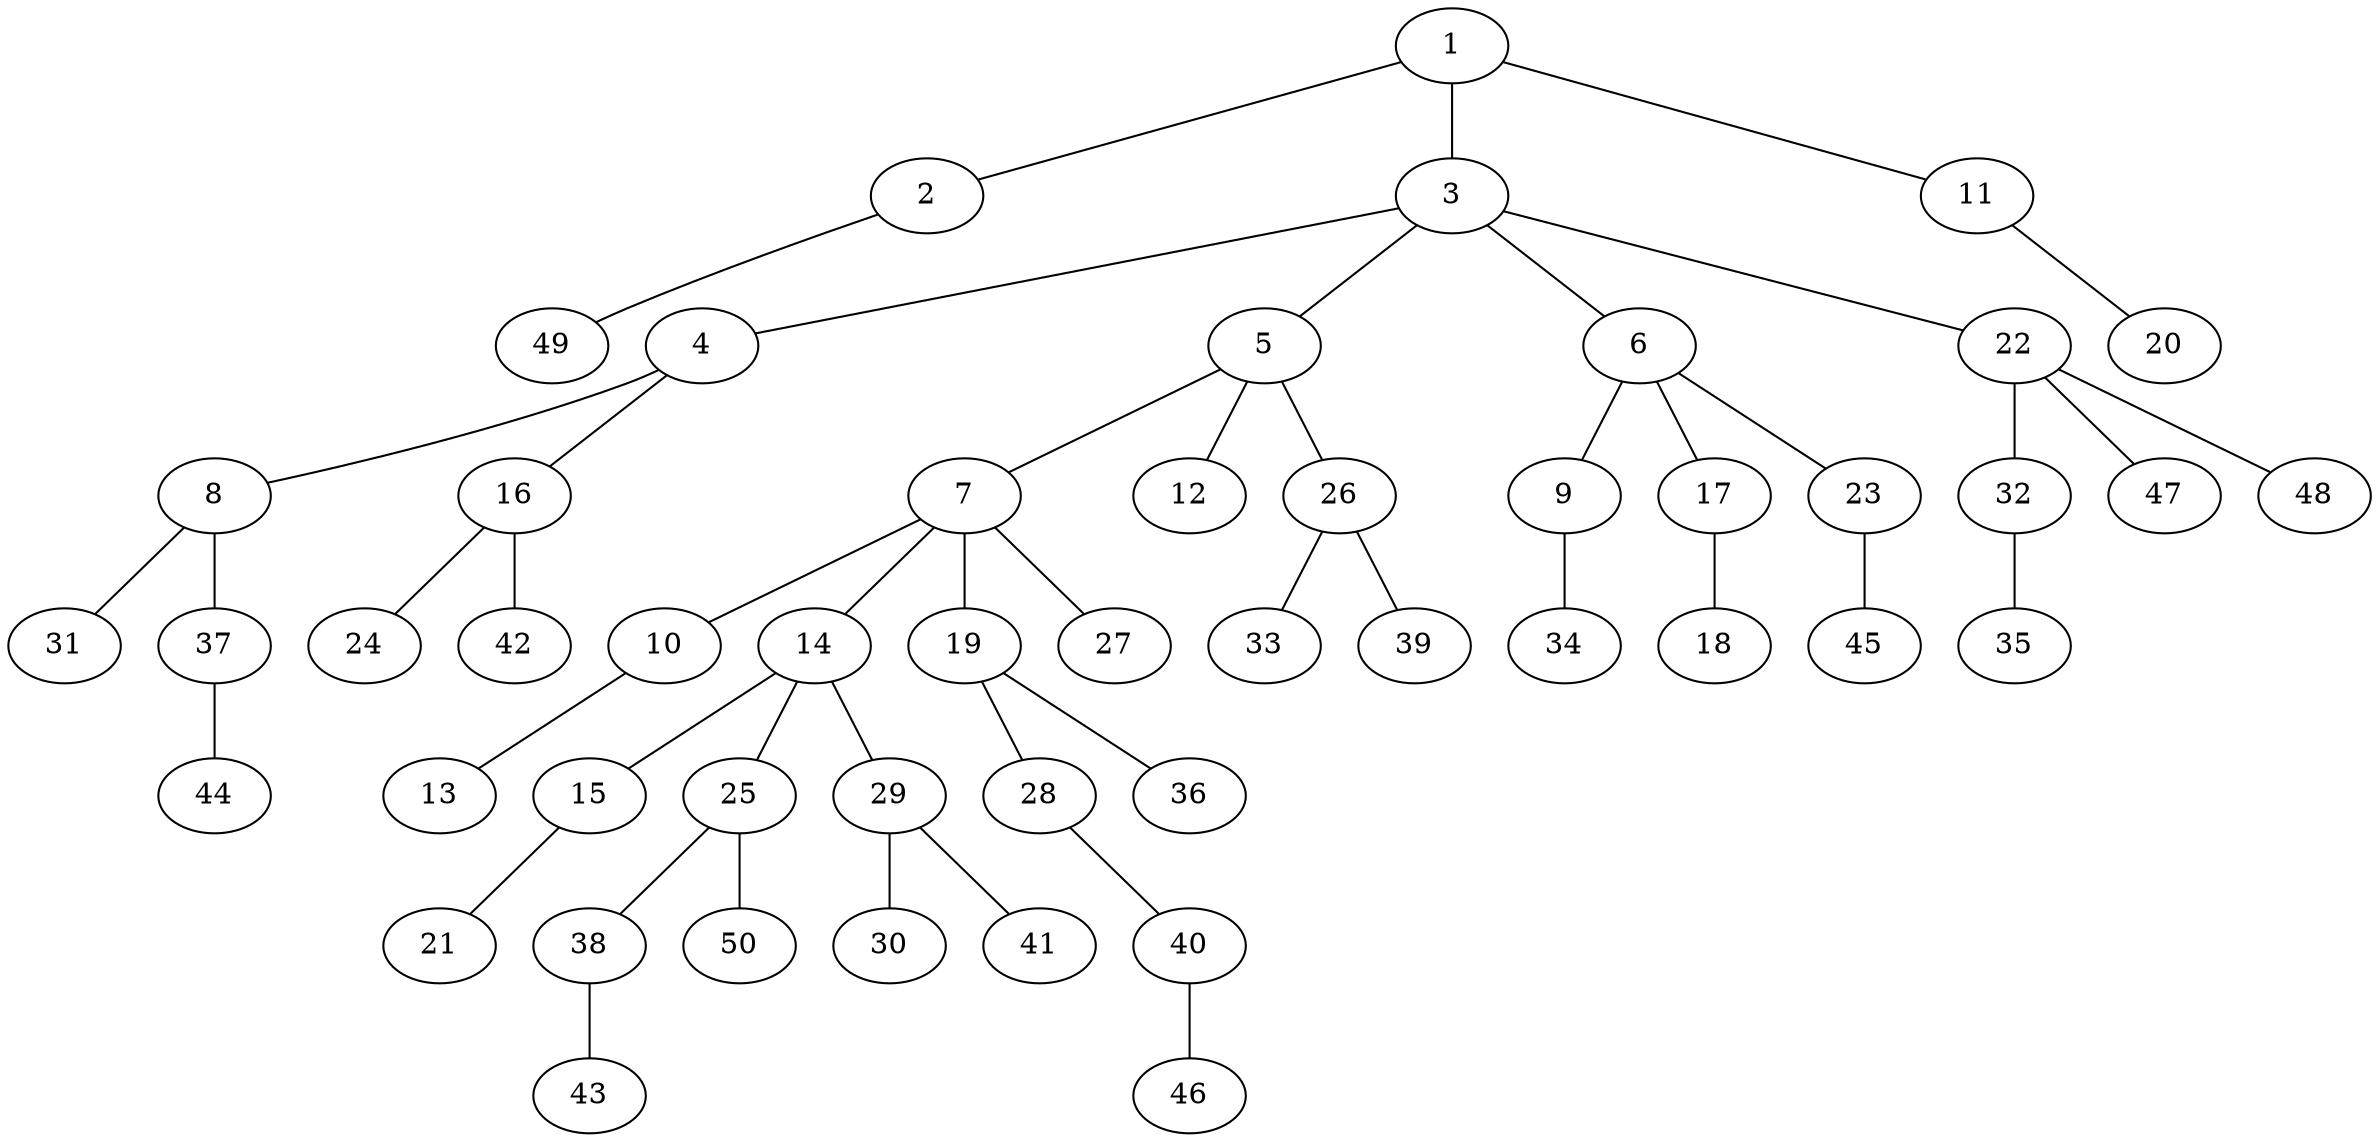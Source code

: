 graph graphname {1--2
1--3
1--11
2--49
3--4
3--5
3--6
3--22
4--8
4--16
5--7
5--12
5--26
6--9
6--17
6--23
7--10
7--14
7--19
7--27
8--31
8--37
9--34
10--13
11--20
14--15
14--25
14--29
15--21
16--24
16--42
17--18
19--28
19--36
22--32
22--47
22--48
23--45
25--38
25--50
26--33
26--39
28--40
29--30
29--41
32--35
37--44
38--43
40--46
}